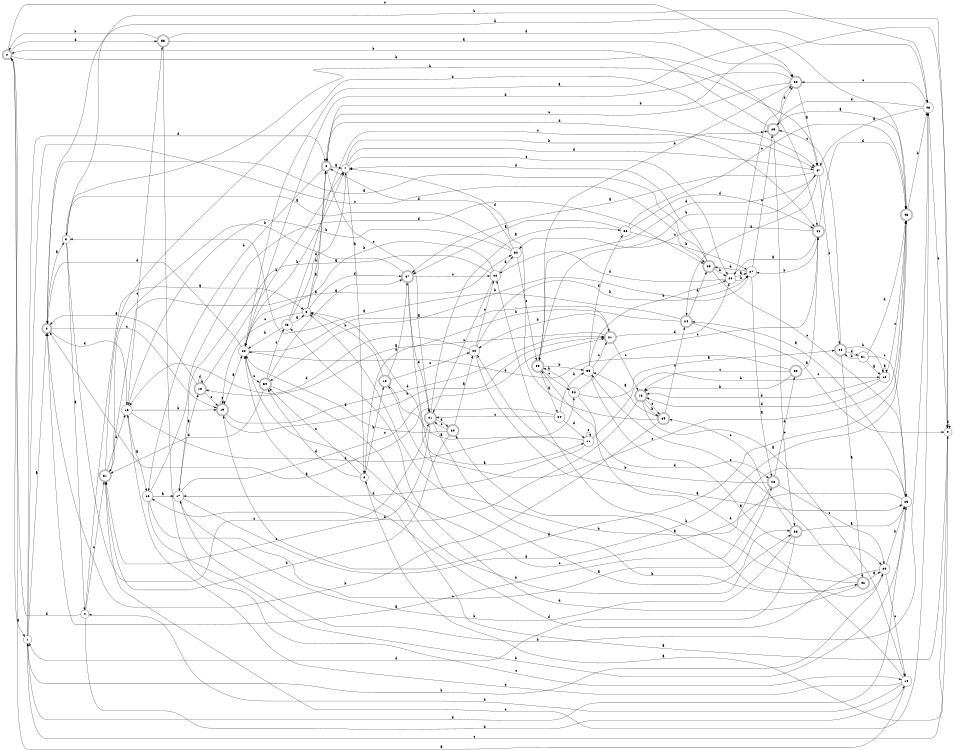 digraph n45_1 {
__start0 [label="" shape="none"];

rankdir=LR;
size="8,5";

s0 [style="rounded,filled", color="black", fillcolor="white" shape="doublecircle", label="0"];
s1 [style="filled", color="black", fillcolor="white" shape="circle", label="1"];
s2 [style="rounded,filled", color="black", fillcolor="white" shape="doublecircle", label="2"];
s3 [style="filled", color="black", fillcolor="white" shape="circle", label="3"];
s4 [style="filled", color="black", fillcolor="white" shape="circle", label="4"];
s5 [style="filled", color="black", fillcolor="white" shape="circle", label="5"];
s6 [style="rounded,filled", color="black", fillcolor="white" shape="doublecircle", label="6"];
s7 [style="filled", color="black", fillcolor="white" shape="circle", label="7"];
s8 [style="filled", color="black", fillcolor="white" shape="circle", label="8"];
s9 [style="filled", color="black", fillcolor="white" shape="circle", label="9"];
s10 [style="rounded,filled", color="black", fillcolor="white" shape="doublecircle", label="10"];
s11 [style="filled", color="black", fillcolor="white" shape="circle", label="11"];
s12 [style="filled", color="black", fillcolor="white" shape="circle", label="12"];
s13 [style="rounded,filled", color="black", fillcolor="white" shape="doublecircle", label="13"];
s14 [style="filled", color="black", fillcolor="white" shape="circle", label="14"];
s15 [style="filled", color="black", fillcolor="white" shape="circle", label="15"];
s16 [style="filled", color="black", fillcolor="white" shape="circle", label="16"];
s17 [style="filled", color="black", fillcolor="white" shape="circle", label="17"];
s18 [style="rounded,filled", color="black", fillcolor="white" shape="doublecircle", label="18"];
s19 [style="rounded,filled", color="black", fillcolor="white" shape="doublecircle", label="19"];
s20 [style="filled", color="black", fillcolor="white" shape="circle", label="20"];
s21 [style="rounded,filled", color="black", fillcolor="white" shape="doublecircle", label="21"];
s22 [style="filled", color="black", fillcolor="white" shape="circle", label="22"];
s23 [style="filled", color="black", fillcolor="white" shape="circle", label="23"];
s24 [style="rounded,filled", color="black", fillcolor="white" shape="doublecircle", label="24"];
s25 [style="rounded,filled", color="black", fillcolor="white" shape="doublecircle", label="25"];
s26 [style="filled", color="black", fillcolor="white" shape="circle", label="26"];
s27 [style="filled", color="black", fillcolor="white" shape="circle", label="27"];
s28 [style="rounded,filled", color="black", fillcolor="white" shape="doublecircle", label="28"];
s29 [style="filled", color="black", fillcolor="white" shape="circle", label="29"];
s30 [style="rounded,filled", color="black", fillcolor="white" shape="doublecircle", label="30"];
s31 [style="rounded,filled", color="black", fillcolor="white" shape="doublecircle", label="31"];
s32 [style="filled", color="black", fillcolor="white" shape="circle", label="32"];
s33 [style="rounded,filled", color="black", fillcolor="white" shape="doublecircle", label="33"];
s34 [style="filled", color="black", fillcolor="white" shape="circle", label="34"];
s35 [style="filled", color="black", fillcolor="white" shape="circle", label="35"];
s36 [style="filled", color="black", fillcolor="white" shape="circle", label="36"];
s37 [style="rounded,filled", color="black", fillcolor="white" shape="doublecircle", label="37"];
s38 [style="rounded,filled", color="black", fillcolor="white" shape="doublecircle", label="38"];
s39 [style="rounded,filled", color="black", fillcolor="white" shape="doublecircle", label="39"];
s40 [style="filled", color="black", fillcolor="white" shape="circle", label="40"];
s41 [style="rounded,filled", color="black", fillcolor="white" shape="doublecircle", label="41"];
s42 [style="rounded,filled", color="black", fillcolor="white" shape="doublecircle", label="42"];
s43 [style="filled", color="black", fillcolor="white" shape="circle", label="43"];
s44 [style="rounded,filled", color="black", fillcolor="white" shape="doublecircle", label="44"];
s45 [style="rounded,filled", color="black", fillcolor="white" shape="doublecircle", label="45"];
s46 [style="filled", color="black", fillcolor="white" shape="circle", label="46"];
s47 [style="filled", color="black", fillcolor="white" shape="circle", label="47"];
s48 [style="rounded,filled", color="black", fillcolor="white" shape="doublecircle", label="48"];
s49 [style="rounded,filled", color="black", fillcolor="white" shape="doublecircle", label="49"];
s50 [style="rounded,filled", color="black", fillcolor="white" shape="doublecircle", label="50"];
s51 [style="filled", color="black", fillcolor="white" shape="circle", label="51"];
s52 [style="filled", color="black", fillcolor="white" shape="circle", label="52"];
s53 [style="rounded,filled", color="black", fillcolor="white" shape="doublecircle", label="53"];
s54 [style="rounded,filled", color="black", fillcolor="white" shape="doublecircle", label="54"];
s55 [style="rounded,filled", color="black", fillcolor="white" shape="doublecircle", label="55"];
s0 -> s1 [label="a"];
s0 -> s44 [label="b"];
s0 -> s50 [label="c"];
s0 -> s55 [label="d"];
s1 -> s2 [label="a"];
s1 -> s29 [label="b"];
s1 -> s25 [label="c"];
s1 -> s6 [label="d"];
s2 -> s3 [label="a"];
s2 -> s46 [label="b"];
s2 -> s19 [label="c"];
s2 -> s15 [label="d"];
s3 -> s4 [label="a"];
s3 -> s47 [label="b"];
s3 -> s41 [label="c"];
s3 -> s9 [label="d"];
s4 -> s5 [label="a"];
s4 -> s14 [label="b"];
s4 -> s31 [label="c"];
s4 -> s0 [label="d"];
s5 -> s6 [label="a"];
s5 -> s6 [label="b"];
s5 -> s19 [label="c"];
s5 -> s37 [label="d"];
s6 -> s7 [label="a"];
s6 -> s16 [label="b"];
s6 -> s41 [label="c"];
s6 -> s47 [label="d"];
s7 -> s8 [label="a"];
s7 -> s49 [label="b"];
s7 -> s26 [label="c"];
s7 -> s47 [label="d"];
s8 -> s9 [label="a"];
s8 -> s10 [label="b"];
s8 -> s54 [label="c"];
s8 -> s54 [label="d"];
s9 -> s8 [label="a"];
s9 -> s6 [label="b"];
s9 -> s1 [label="c"];
s9 -> s9 [label="d"];
s10 -> s11 [label="a"];
s10 -> s5 [label="b"];
s10 -> s22 [label="c"];
s10 -> s37 [label="d"];
s11 -> s5 [label="a"];
s11 -> s12 [label="b"];
s11 -> s11 [label="c"];
s11 -> s17 [label="d"];
s12 -> s12 [label="a"];
s12 -> s13 [label="b"];
s12 -> s45 [label="c"];
s12 -> s13 [label="d"];
s13 -> s14 [label="a"];
s13 -> s39 [label="b"];
s13 -> s39 [label="c"];
s13 -> s16 [label="d"];
s14 -> s0 [label="a"];
s14 -> s4 [label="b"];
s14 -> s15 [label="c"];
s14 -> s33 [label="d"];
s15 -> s16 [label="a"];
s15 -> s19 [label="b"];
s15 -> s55 [label="c"];
s15 -> s52 [label="d"];
s16 -> s17 [label="a"];
s16 -> s23 [label="b"];
s16 -> s28 [label="c"];
s16 -> s25 [label="d"];
s17 -> s18 [label="a"];
s17 -> s46 [label="b"];
s17 -> s21 [label="c"];
s17 -> s45 [label="d"];
s18 -> s2 [label="a"];
s18 -> s7 [label="b"];
s18 -> s19 [label="c"];
s18 -> s18 [label="d"];
s19 -> s20 [label="a"];
s19 -> s21 [label="b"];
s19 -> s19 [label="c"];
s19 -> s21 [label="d"];
s20 -> s21 [label="a"];
s20 -> s7 [label="b"];
s20 -> s54 [label="c"];
s20 -> s2 [label="d"];
s21 -> s18 [label="a"];
s21 -> s22 [label="b"];
s21 -> s13 [label="c"];
s21 -> s26 [label="d"];
s22 -> s23 [label="a"];
s22 -> s27 [label="b"];
s22 -> s40 [label="c"];
s22 -> s15 [label="d"];
s23 -> s24 [label="a"];
s23 -> s5 [label="b"];
s23 -> s20 [label="c"];
s23 -> s1 [label="d"];
s24 -> s3 [label="a"];
s24 -> s8 [label="b"];
s24 -> s9 [label="c"];
s24 -> s25 [label="d"];
s25 -> s2 [label="a"];
s25 -> s26 [label="b"];
s25 -> s23 [label="c"];
s25 -> s7 [label="d"];
s26 -> s27 [label="a"];
s26 -> s27 [label="b"];
s26 -> s50 [label="c"];
s26 -> s40 [label="d"];
s27 -> s28 [label="a"];
s27 -> s54 [label="b"];
s27 -> s49 [label="c"];
s27 -> s25 [label="d"];
s28 -> s2 [label="a"];
s28 -> s22 [label="b"];
s28 -> s29 [label="c"];
s28 -> s53 [label="d"];
s29 -> s30 [label="a"];
s29 -> s23 [label="b"];
s29 -> s14 [label="c"];
s29 -> s20 [label="d"];
s30 -> s22 [label="a"];
s30 -> s31 [label="b"];
s30 -> s41 [label="c"];
s30 -> s20 [label="d"];
s31 -> s32 [label="a"];
s31 -> s47 [label="b"];
s31 -> s46 [label="c"];
s31 -> s15 [label="d"];
s32 -> s3 [label="a"];
s32 -> s15 [label="b"];
s32 -> s33 [label="c"];
s32 -> s6 [label="d"];
s33 -> s34 [label="a"];
s33 -> s35 [label="b"];
s33 -> s52 [label="c"];
s33 -> s47 [label="d"];
s34 -> s2 [label="a"];
s34 -> s35 [label="b"];
s34 -> s41 [label="c"];
s34 -> s11 [label="d"];
s35 -> s29 [label="a"];
s35 -> s26 [label="b"];
s35 -> s21 [label="c"];
s35 -> s36 [label="d"];
s36 -> s37 [label="a"];
s36 -> s27 [label="b"];
s36 -> s45 [label="c"];
s36 -> s44 [label="d"];
s37 -> s38 [label="a"];
s37 -> s31 [label="b"];
s37 -> s40 [label="c"];
s37 -> s41 [label="d"];
s38 -> s23 [label="a"];
s38 -> s17 [label="b"];
s38 -> s39 [label="c"];
s38 -> s1 [label="d"];
s39 -> s35 [label="a"];
s39 -> s2 [label="b"];
s39 -> s24 [label="c"];
s39 -> s7 [label="d"];
s40 -> s17 [label="a"];
s40 -> s20 [label="b"];
s40 -> s41 [label="c"];
s40 -> s32 [label="d"];
s41 -> s36 [label="a"];
s41 -> s42 [label="b"];
s41 -> s31 [label="c"];
s41 -> s30 [label="d"];
s42 -> s29 [label="a"];
s42 -> s40 [label="b"];
s42 -> s35 [label="c"];
s42 -> s43 [label="d"];
s43 -> s5 [label="a"];
s43 -> s20 [label="b"];
s43 -> s44 [label="c"];
s43 -> s7 [label="d"];
s44 -> s26 [label="a"];
s44 -> s27 [label="b"];
s44 -> s32 [label="c"];
s44 -> s45 [label="d"];
s45 -> s20 [label="a"];
s45 -> s46 [label="b"];
s45 -> s10 [label="c"];
s45 -> s19 [label="d"];
s46 -> s47 [label="a"];
s46 -> s9 [label="b"];
s46 -> s50 [label="c"];
s46 -> s49 [label="d"];
s47 -> s37 [label="a"];
s47 -> s33 [label="b"];
s47 -> s48 [label="c"];
s47 -> s24 [label="d"];
s48 -> s42 [label="a"];
s48 -> s12 [label="b"];
s48 -> s49 [label="c"];
s48 -> s51 [label="d"];
s49 -> s45 [label="a"];
s49 -> s0 [label="b"];
s49 -> s38 [label="c"];
s49 -> s50 [label="d"];
s50 -> s47 [label="a"];
s50 -> s33 [label="b"];
s50 -> s6 [label="c"];
s50 -> s20 [label="d"];
s51 -> s12 [label="a"];
s51 -> s48 [label="b"];
s51 -> s23 [label="c"];
s51 -> s45 [label="d"];
s52 -> s48 [label="a"];
s52 -> s33 [label="b"];
s52 -> s44 [label="c"];
s52 -> s28 [label="d"];
s53 -> s44 [label="a"];
s53 -> s13 [label="b"];
s53 -> s13 [label="c"];
s53 -> s20 [label="d"];
s54 -> s37 [label="a"];
s54 -> s38 [label="b"];
s54 -> s43 [label="c"];
s54 -> s31 [label="d"];
s55 -> s50 [label="a"];
s55 -> s0 [label="b"];
s55 -> s14 [label="c"];
s55 -> s46 [label="d"];

}